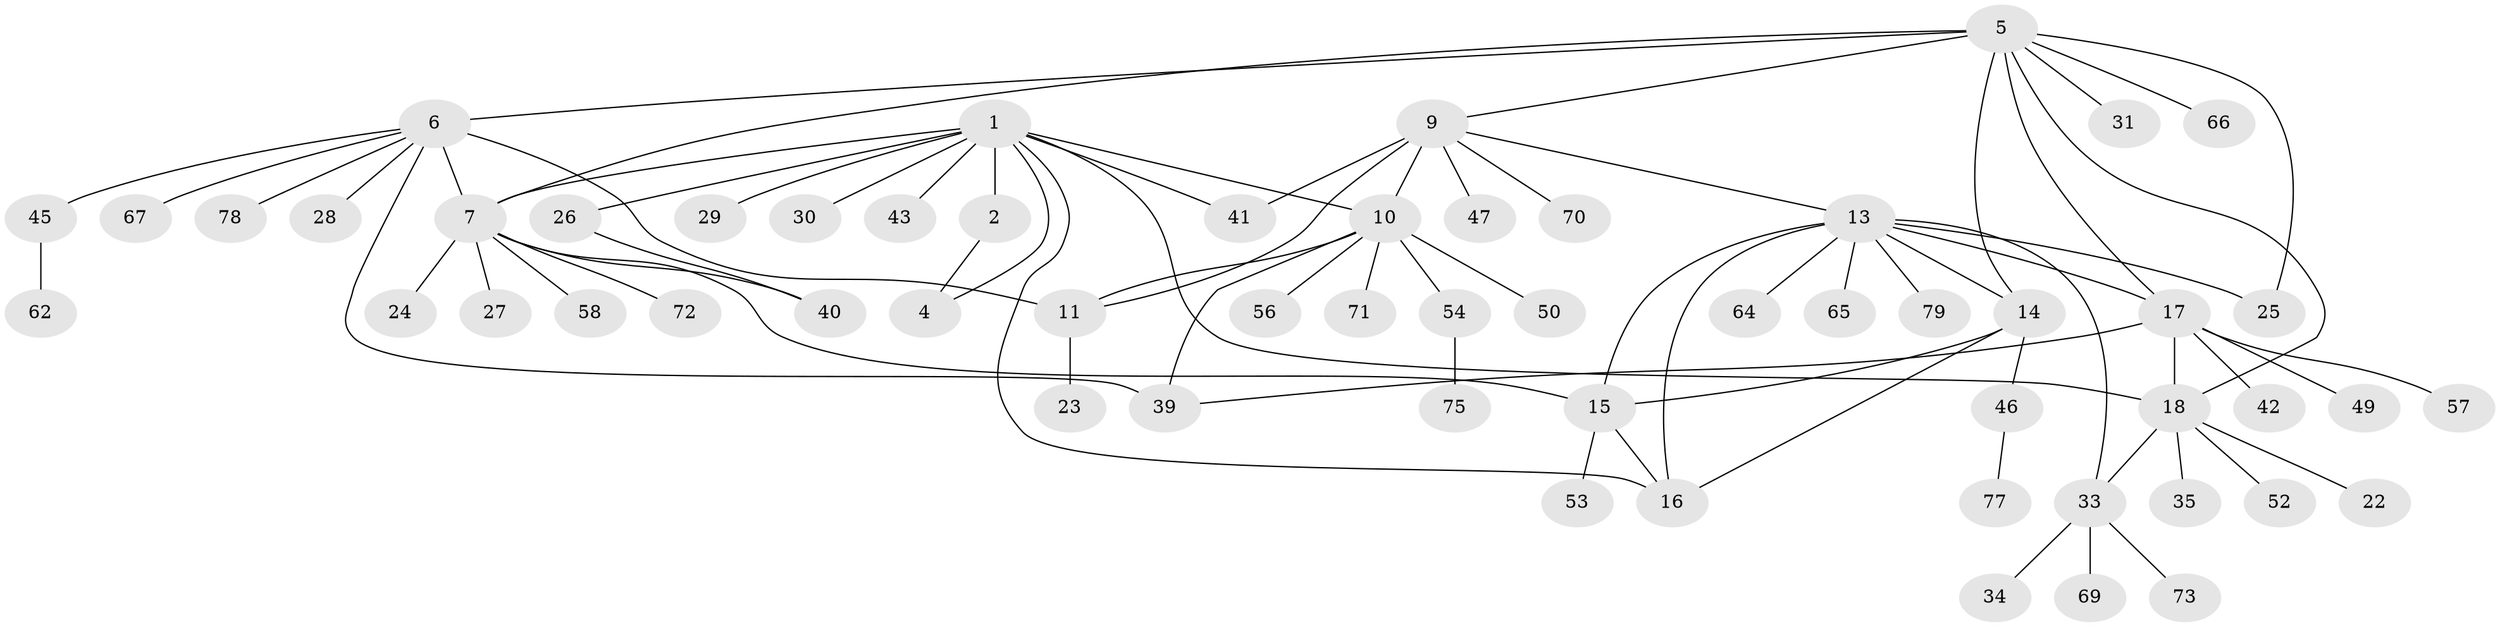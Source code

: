 // original degree distribution, {5: 0.05, 3: 0.0875, 11: 0.0375, 4: 0.0125, 6: 0.075, 7: 0.025, 8: 0.025, 9: 0.0125, 1: 0.5375, 2: 0.1375}
// Generated by graph-tools (version 1.1) at 2025/11/02/27/25 16:11:33]
// undirected, 58 vertices, 77 edges
graph export_dot {
graph [start="1"]
  node [color=gray90,style=filled];
  1 [super="+3"];
  2;
  4 [super="+44"];
  5 [super="+20"];
  6 [super="+8"];
  7 [super="+32"];
  9 [super="+48"];
  10 [super="+12"];
  11 [super="+51"];
  13 [super="+68"];
  14 [super="+80"];
  15 [super="+61"];
  16 [super="+38"];
  17 [super="+19"];
  18 [super="+21"];
  22;
  23 [super="+37"];
  24;
  25;
  26;
  27;
  28;
  29;
  30 [super="+63"];
  31;
  33 [super="+36"];
  34;
  35;
  39 [super="+59"];
  40 [super="+60"];
  41 [super="+74"];
  42;
  43;
  45 [super="+55"];
  46;
  47;
  49;
  50;
  52;
  53;
  54 [super="+76"];
  56;
  57;
  58;
  62;
  64;
  65;
  66;
  67;
  69;
  70;
  71;
  72;
  73;
  75;
  77;
  78;
  79;
  1 -- 2 [weight=2];
  1 -- 4 [weight=2];
  1 -- 7 [weight=2];
  1 -- 30;
  1 -- 41;
  1 -- 43;
  1 -- 16;
  1 -- 18;
  1 -- 26;
  1 -- 29;
  1 -- 10;
  2 -- 4;
  5 -- 6 [weight=2];
  5 -- 7;
  5 -- 31 [weight=2];
  5 -- 66;
  5 -- 17 [weight=2];
  5 -- 18;
  5 -- 9;
  5 -- 25;
  5 -- 14;
  6 -- 7 [weight=2];
  6 -- 11;
  6 -- 28;
  6 -- 45;
  6 -- 67;
  6 -- 39;
  6 -- 78;
  7 -- 15;
  7 -- 24;
  7 -- 27;
  7 -- 40;
  7 -- 58;
  7 -- 72;
  9 -- 10 [weight=2];
  9 -- 11;
  9 -- 13;
  9 -- 47;
  9 -- 70;
  9 -- 41;
  10 -- 11 [weight=2];
  10 -- 54;
  10 -- 71;
  10 -- 50;
  10 -- 56;
  10 -- 39;
  11 -- 23;
  13 -- 14;
  13 -- 15;
  13 -- 16;
  13 -- 17;
  13 -- 25;
  13 -- 33;
  13 -- 64;
  13 -- 65;
  13 -- 79;
  14 -- 15;
  14 -- 16;
  14 -- 46;
  15 -- 16;
  15 -- 53;
  17 -- 18 [weight=2];
  17 -- 39;
  17 -- 42;
  17 -- 49;
  17 -- 57;
  18 -- 22;
  18 -- 33;
  18 -- 35;
  18 -- 52;
  26 -- 40;
  33 -- 34;
  33 -- 69;
  33 -- 73;
  45 -- 62;
  46 -- 77;
  54 -- 75;
}
